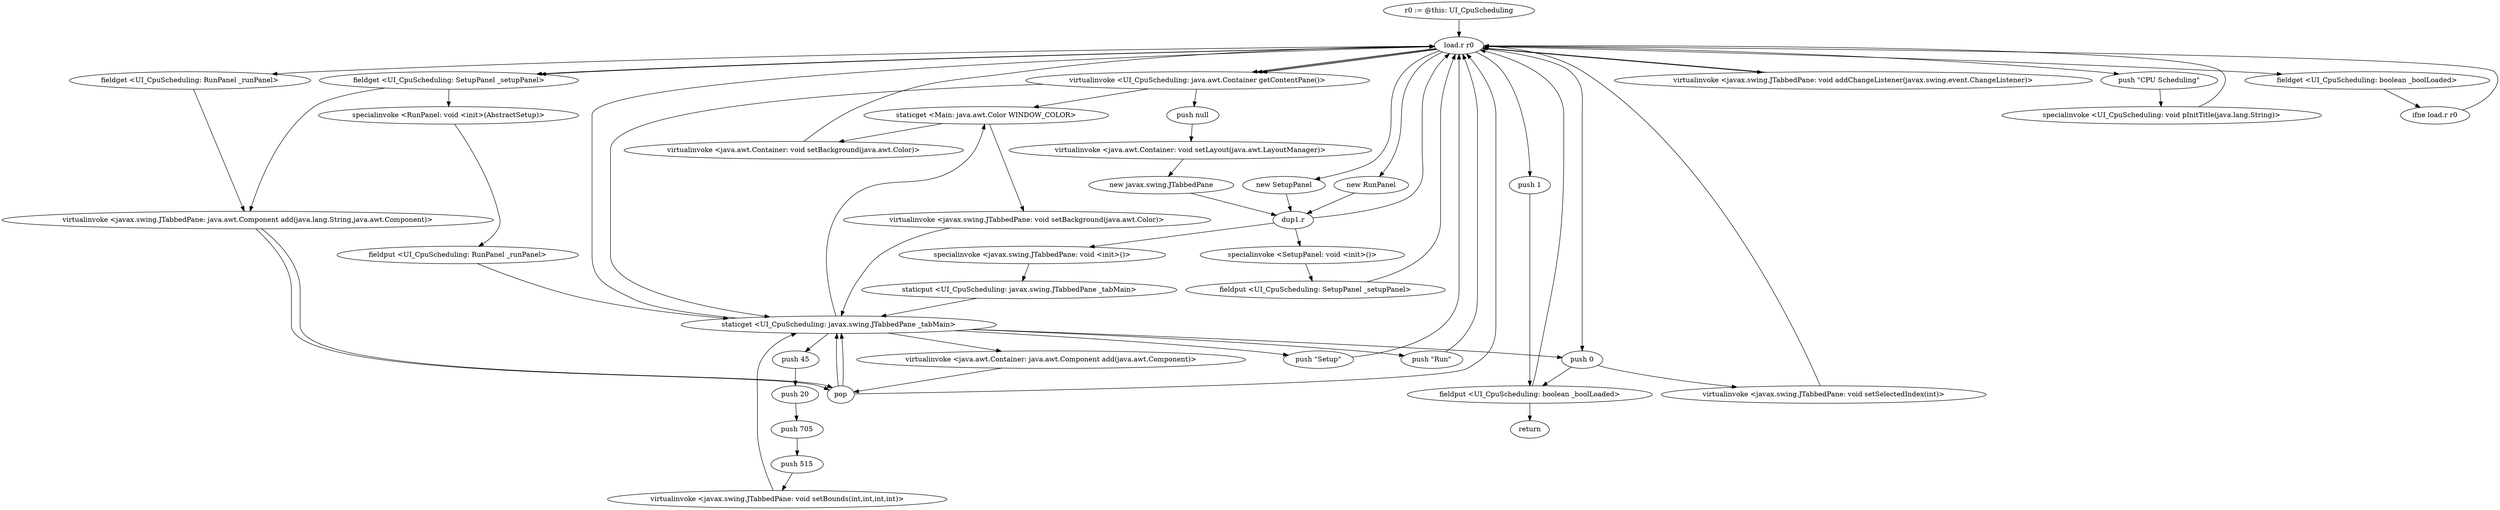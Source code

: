 digraph "" {
    "r0 := @this: UI_CpuScheduling"
    "load.r r0"
    "r0 := @this: UI_CpuScheduling"->"load.r r0";
    "push 0"
    "load.r r0"->"push 0";
    "fieldput <UI_CpuScheduling: boolean _boolLoaded>"
    "push 0"->"fieldput <UI_CpuScheduling: boolean _boolLoaded>";
    "fieldput <UI_CpuScheduling: boolean _boolLoaded>"->"load.r r0";
    "virtualinvoke <UI_CpuScheduling: java.awt.Container getContentPane()>"
    "load.r r0"->"virtualinvoke <UI_CpuScheduling: java.awt.Container getContentPane()>";
    "staticget <Main: java.awt.Color WINDOW_COLOR>"
    "virtualinvoke <UI_CpuScheduling: java.awt.Container getContentPane()>"->"staticget <Main: java.awt.Color WINDOW_COLOR>";
    "virtualinvoke <java.awt.Container: void setBackground(java.awt.Color)>"
    "staticget <Main: java.awt.Color WINDOW_COLOR>"->"virtualinvoke <java.awt.Container: void setBackground(java.awt.Color)>";
    "virtualinvoke <java.awt.Container: void setBackground(java.awt.Color)>"->"load.r r0";
    "load.r r0"->"virtualinvoke <UI_CpuScheduling: java.awt.Container getContentPane()>";
    "push null"
    "virtualinvoke <UI_CpuScheduling: java.awt.Container getContentPane()>"->"push null";
    "virtualinvoke <java.awt.Container: void setLayout(java.awt.LayoutManager)>"
    "push null"->"virtualinvoke <java.awt.Container: void setLayout(java.awt.LayoutManager)>";
    "new javax.swing.JTabbedPane"
    "virtualinvoke <java.awt.Container: void setLayout(java.awt.LayoutManager)>"->"new javax.swing.JTabbedPane";
    "dup1.r"
    "new javax.swing.JTabbedPane"->"dup1.r";
    "specialinvoke <javax.swing.JTabbedPane: void <init>()>"
    "dup1.r"->"specialinvoke <javax.swing.JTabbedPane: void <init>()>";
    "staticput <UI_CpuScheduling: javax.swing.JTabbedPane _tabMain>"
    "specialinvoke <javax.swing.JTabbedPane: void <init>()>"->"staticput <UI_CpuScheduling: javax.swing.JTabbedPane _tabMain>";
    "staticget <UI_CpuScheduling: javax.swing.JTabbedPane _tabMain>"
    "staticput <UI_CpuScheduling: javax.swing.JTabbedPane _tabMain>"->"staticget <UI_CpuScheduling: javax.swing.JTabbedPane _tabMain>";
    "staticget <UI_CpuScheduling: javax.swing.JTabbedPane _tabMain>"->"staticget <Main: java.awt.Color WINDOW_COLOR>";
    "virtualinvoke <javax.swing.JTabbedPane: void setBackground(java.awt.Color)>"
    "staticget <Main: java.awt.Color WINDOW_COLOR>"->"virtualinvoke <javax.swing.JTabbedPane: void setBackground(java.awt.Color)>";
    "virtualinvoke <javax.swing.JTabbedPane: void setBackground(java.awt.Color)>"->"staticget <UI_CpuScheduling: javax.swing.JTabbedPane _tabMain>";
    "push 45"
    "staticget <UI_CpuScheduling: javax.swing.JTabbedPane _tabMain>"->"push 45";
    "push 20"
    "push 45"->"push 20";
    "push 705"
    "push 20"->"push 705";
    "push 515"
    "push 705"->"push 515";
    "virtualinvoke <javax.swing.JTabbedPane: void setBounds(int,int,int,int)>"
    "push 515"->"virtualinvoke <javax.swing.JTabbedPane: void setBounds(int,int,int,int)>";
    "virtualinvoke <javax.swing.JTabbedPane: void setBounds(int,int,int,int)>"->"staticget <UI_CpuScheduling: javax.swing.JTabbedPane _tabMain>";
    "staticget <UI_CpuScheduling: javax.swing.JTabbedPane _tabMain>"->"load.r r0";
    "virtualinvoke <javax.swing.JTabbedPane: void addChangeListener(javax.swing.event.ChangeListener)>"
    "load.r r0"->"virtualinvoke <javax.swing.JTabbedPane: void addChangeListener(javax.swing.event.ChangeListener)>";
    "virtualinvoke <javax.swing.JTabbedPane: void addChangeListener(javax.swing.event.ChangeListener)>"->"load.r r0";
    "new SetupPanel"
    "load.r r0"->"new SetupPanel";
    "new SetupPanel"->"dup1.r";
    "specialinvoke <SetupPanel: void <init>()>"
    "dup1.r"->"specialinvoke <SetupPanel: void <init>()>";
    "fieldput <UI_CpuScheduling: SetupPanel _setupPanel>"
    "specialinvoke <SetupPanel: void <init>()>"->"fieldput <UI_CpuScheduling: SetupPanel _setupPanel>";
    "fieldput <UI_CpuScheduling: SetupPanel _setupPanel>"->"load.r r0";
    "new RunPanel"
    "load.r r0"->"new RunPanel";
    "new RunPanel"->"dup1.r";
    "dup1.r"->"load.r r0";
    "fieldget <UI_CpuScheduling: SetupPanel _setupPanel>"
    "load.r r0"->"fieldget <UI_CpuScheduling: SetupPanel _setupPanel>";
    "specialinvoke <RunPanel: void <init>(AbstractSetup)>"
    "fieldget <UI_CpuScheduling: SetupPanel _setupPanel>"->"specialinvoke <RunPanel: void <init>(AbstractSetup)>";
    "fieldput <UI_CpuScheduling: RunPanel _runPanel>"
    "specialinvoke <RunPanel: void <init>(AbstractSetup)>"->"fieldput <UI_CpuScheduling: RunPanel _runPanel>";
    "fieldput <UI_CpuScheduling: RunPanel _runPanel>"->"staticget <UI_CpuScheduling: javax.swing.JTabbedPane _tabMain>";
    "push \"Setup\""
    "staticget <UI_CpuScheduling: javax.swing.JTabbedPane _tabMain>"->"push \"Setup\"";
    "push \"Setup\""->"load.r r0";
    "load.r r0"->"fieldget <UI_CpuScheduling: SetupPanel _setupPanel>";
    "virtualinvoke <javax.swing.JTabbedPane: java.awt.Component add(java.lang.String,java.awt.Component)>"
    "fieldget <UI_CpuScheduling: SetupPanel _setupPanel>"->"virtualinvoke <javax.swing.JTabbedPane: java.awt.Component add(java.lang.String,java.awt.Component)>";
    "pop"
    "virtualinvoke <javax.swing.JTabbedPane: java.awt.Component add(java.lang.String,java.awt.Component)>"->"pop";
    "pop"->"staticget <UI_CpuScheduling: javax.swing.JTabbedPane _tabMain>";
    "push \"Run\""
    "staticget <UI_CpuScheduling: javax.swing.JTabbedPane _tabMain>"->"push \"Run\"";
    "push \"Run\""->"load.r r0";
    "fieldget <UI_CpuScheduling: RunPanel _runPanel>"
    "load.r r0"->"fieldget <UI_CpuScheduling: RunPanel _runPanel>";
    "fieldget <UI_CpuScheduling: RunPanel _runPanel>"->"virtualinvoke <javax.swing.JTabbedPane: java.awt.Component add(java.lang.String,java.awt.Component)>";
    "virtualinvoke <javax.swing.JTabbedPane: java.awt.Component add(java.lang.String,java.awt.Component)>"->"pop";
    "pop"->"load.r r0";
    "load.r r0"->"virtualinvoke <UI_CpuScheduling: java.awt.Container getContentPane()>";
    "virtualinvoke <UI_CpuScheduling: java.awt.Container getContentPane()>"->"staticget <UI_CpuScheduling: javax.swing.JTabbedPane _tabMain>";
    "virtualinvoke <java.awt.Container: java.awt.Component add(java.awt.Component)>"
    "staticget <UI_CpuScheduling: javax.swing.JTabbedPane _tabMain>"->"virtualinvoke <java.awt.Container: java.awt.Component add(java.awt.Component)>";
    "virtualinvoke <java.awt.Container: java.awt.Component add(java.awt.Component)>"->"pop";
    "pop"->"staticget <UI_CpuScheduling: javax.swing.JTabbedPane _tabMain>";
    "staticget <UI_CpuScheduling: javax.swing.JTabbedPane _tabMain>"->"push 0";
    "virtualinvoke <javax.swing.JTabbedPane: void setSelectedIndex(int)>"
    "push 0"->"virtualinvoke <javax.swing.JTabbedPane: void setSelectedIndex(int)>";
    "virtualinvoke <javax.swing.JTabbedPane: void setSelectedIndex(int)>"->"load.r r0";
    "push \"CPU Scheduling\""
    "load.r r0"->"push \"CPU Scheduling\"";
    "specialinvoke <UI_CpuScheduling: void pInitTitle(java.lang.String)>"
    "push \"CPU Scheduling\""->"specialinvoke <UI_CpuScheduling: void pInitTitle(java.lang.String)>";
    "specialinvoke <UI_CpuScheduling: void pInitTitle(java.lang.String)>"->"load.r r0";
    "fieldget <UI_CpuScheduling: boolean _boolLoaded>"
    "load.r r0"->"fieldget <UI_CpuScheduling: boolean _boolLoaded>";
    "ifne load.r r0"
    "fieldget <UI_CpuScheduling: boolean _boolLoaded>"->"ifne load.r r0";
    "ifne load.r r0"->"load.r r0";
    "push 1"
    "load.r r0"->"push 1";
    "push 1"->"fieldput <UI_CpuScheduling: boolean _boolLoaded>";
    "return"
    "fieldput <UI_CpuScheduling: boolean _boolLoaded>"->"return";
}
